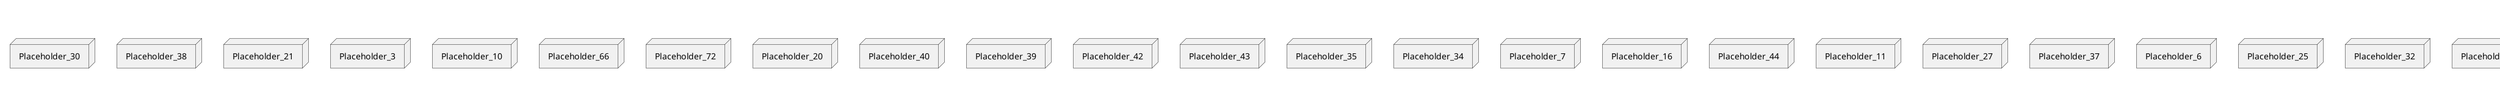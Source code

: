 @startuml
skinparam fixCircleLabelOverlapping true
node Placeholder_1 {
[aName] [[sqshq-piggymetrics.system#_wcqu9btpEe6mFsJaGrF89Q]]
}
node Placeholder_30 {
[aName] [[sqshq-piggymetrics.system#_wcqu9btpEe6mFsJaGrF89Q]]
}
node Placeholder_38 {
[aName] [[sqshq-piggymetrics.system#_wcqu9btpEe6mFsJaGrF89Q]]
}
node Placeholder_21 {
[aName] [[sqshq-piggymetrics.system#_wcqu9btpEe6mFsJaGrF89Q]]
}
node Placeholder_3 {
[aName] [[sqshq-piggymetrics.system#_wcqu9btpEe6mFsJaGrF89Q]]
}
node Placeholder_10 {
[aName] [[sqshq-piggymetrics.system#_wcqu9btpEe6mFsJaGrF89Q]]
}
node Placeholder_66 {
[aName] [[sqshq-piggymetrics.system#_wcqu9btpEe6mFsJaGrF89Q]]
}
node Placeholder_72 {
[aName] [[sqshq-piggymetrics.system#_wcqu9btpEe6mFsJaGrF89Q]]
}
node Placeholder_20 {
[aName] [[sqshq-piggymetrics.system#_wcqu9btpEe6mFsJaGrF89Q]]
}
node Placeholder_40 {
[aName] [[sqshq-piggymetrics.system#_wcqu9btpEe6mFsJaGrF89Q]]
}
node Placeholder_39 {
[aName] [[sqshq-piggymetrics.system#_wcqu9btpEe6mFsJaGrF89Q]]
}
node Placeholder_42 {
[aName] [[sqshq-piggymetrics.system#_wcqu9btpEe6mFsJaGrF89Q]]
}
node Placeholder_43 {
[aName] [[sqshq-piggymetrics.system#_wcqu9btpEe6mFsJaGrF89Q]]
}
node Placeholder_35 {
[aName] [[sqshq-piggymetrics.system#_wcqu9btpEe6mFsJaGrF89Q]]
}
node Placeholder_34 {
[aName] [[sqshq-piggymetrics.system#_wcqu9btpEe6mFsJaGrF89Q]]
}
node Placeholder_7 {
[aName] [[sqshq-piggymetrics.system#_wcqu9btpEe6mFsJaGrF89Q]]
}
node Placeholder_16 {
[aName] [[sqshq-piggymetrics.system#_wcqu9btpEe6mFsJaGrF89Q]]
}
node Placeholder_44 {
[aName] [[sqshq-piggymetrics.system#_wcqu9btpEe6mFsJaGrF89Q]]
}
node Placeholder_11 {
[aName] [[sqshq-piggymetrics.system#_wcqu9btpEe6mFsJaGrF89Q]]
}
node Placeholder_27 {
[aName] [[sqshq-piggymetrics.system#_wcqu9btpEe6mFsJaGrF89Q]]
}
node Placeholder_37 {
[aName] [[sqshq-piggymetrics.system#_wcqu9btpEe6mFsJaGrF89Q]]
}
node Placeholder_6 {
[aName] [[sqshq-piggymetrics.system#_wcqu9btpEe6mFsJaGrF89Q]]
}
node Placeholder_25 {
[aName] [[sqshq-piggymetrics.system#_wcqu9btpEe6mFsJaGrF89Q]]
}
node Placeholder_32 {
[aName] [[sqshq-piggymetrics.system#_wcqu9btpEe6mFsJaGrF89Q]]
}
node Placeholder_18 {
[aName] [[sqshq-piggymetrics.system#_wcqu9btpEe6mFsJaGrF89Q]]
}
node Placeholder_8 {
[aName] [[sqshq-piggymetrics.system#_wcqu9btpEe6mFsJaGrF89Q]]
}
node Placeholder_2 {
[aName] [[sqshq-piggymetrics.system#_wcqu9btpEe6mFsJaGrF89Q]]
}
node Placeholder_29 {
[aName] [[sqshq-piggymetrics.system#_wcqu9btpEe6mFsJaGrF89Q]]
}
node Placeholder_26 {
[aName] [[sqshq-piggymetrics.system#_wcqu9btpEe6mFsJaGrF89Q]]
}
node Placeholder_36 {
[aName] [[sqshq-piggymetrics.system#_wcqu9btpEe6mFsJaGrF89Q]]
}
node Placeholder_41 {
[aName] [[sqshq-piggymetrics.system#_wcqu9btpEe6mFsJaGrF89Q]]
}
node Placeholder_0 {
[aName] [[sqshq-piggymetrics.system#_wcqu9btpEe6mFsJaGrF89Q]]
}
node Placeholder_79 {
[aName] [[sqshq-piggymetrics.system#_wcqu9btpEe6mFsJaGrF89Q]]
}
node Placeholder_33 {
[aName] [[sqshq-piggymetrics.system#_wcqu9btpEe6mFsJaGrF89Q]]
}
node Placeholder_12 {
[aName] [[sqshq-piggymetrics.system#_wcqu9btpEe6mFsJaGrF89Q]]
}
[aName] -(0- [aName] : com_piggymetrics_notification_service_RecipientService Provider
[aName] -(0- [aName] : com_piggymetrics_auth_service_UserService Provider
[aName] -(0- [aName] : statistics-service/statistics Provider
[aName] -(0- [aName] : com_piggymetrics_notification_service_RecipientService Provider
[aName] -(0- [aName] : com_piggymetrics_account_service_AccountService Provider
[aName] -(0- [aName] : auth-service/uaa/users Provider
[aName] -(0- [aName] : com_piggymetrics_notification_service_EmailService Provider
[aName] -(0- [aName] : com_piggymetrics_auth_service_UserService Provider
[aName] -(0- [aName] : com_piggymetrics_account_service_AccountService Provider
[aName] -(0- [aName] : com_piggymetrics_statistics_service_StatisticsService Provider
[aName] -(0- [aName] : com_piggymetrics_statistics_repository_DataPointRepository Provider
[aName] -(0- [aName] : com_piggymetrics_statistics_service_ExchangeRatesService Provider
[aName] -(0- [aName] : auth-service/uaa/users Provider
[aName] -(0- [aName] : com_piggymetrics_account_client_StatisticsServiceClient Provider
[aName] -(0- [aName] : com_piggymetrics_statistics_service_StatisticsService Provider
[aName] -(0- [aName] : com_piggymetrics_notification_service_RecipientService Provider
[aName] -(0- [aName] : com_piggymetrics_auth_repository_UserRepository Provider
[aName] -(0- [aName] : com_piggymetrics_notification_service_EmailService Provider
[aName] -(0- [aName] : com_piggymetrics_statistics_service_ExchangeRatesService Provider
[aName] -(0- [aName] : com_piggymetrics_account_client_StatisticsServiceClient Provider
[aName] -(0- [aName] : com_piggymetrics_notification_repository_RecipientRepository Provider
[aName] -(0- [aName] : auth-service/uaa/users Provider
[aName] -(0- [aName] : statistics-service/statistics Provider
[aName] -(0- [aName] : account-service/accounts Provider
[aName] -(0- [aName] : com_piggymetrics_account_repository_AccountRepository Provider
[aName] -(0- [aName] : rates-client/latest Provider
[aName] -(0- [aName] : com_piggymetrics_notification_service_Environment Provider
[aName] -(0- [aName] : auth-service/uaa/users Provider
[aName] -(0- [aName] : com_piggymetrics_notification_client_AccountServiceClient Provider
[aName] -(0- [aName] : rates-client/latest Provider
[aName] -(0- [aName] : account-service/accounts Provider
[aName] -(0- [aName] : com_piggymetrics_account_client_AuthServiceClient Provider
[aName] -(0- [aName] : com_piggymetrics_auth_repository_UserRepository Provider
[aName] -(0- [aName] : com_piggymetrics_statistics_client_ExchangeRatesClient Provider
[aName] -(0- [aName] : statistics-service/statistics Provider
[aName] -(0- [aName] : account-service/accounts Provider
[aName] -(0- [aName] : com_piggymetrics_notification_service_JavaMailSender Provider
[aName] -(0- [aName] : account-service/accounts Provider
[aName] -(0- [aName] : com_piggymetrics_statistics_client_ExchangeRatesClient Provider
[aName] -(0- [aName] : com_piggymetrics_notification_service_RecipientService Provider
[aName] -(0- [aName] : statistics-service/statistics Provider

@enduml
